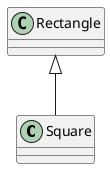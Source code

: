 @startuml Figure 10-1
class Square
class Rectangle
Square -u-|> Rectangle
@enduml

@startuml Figure 10-2
interface Set <<interface>> {
    + add()
    + delete()
    + isMember()
}

class BoundedSet
class UnboundedSet

class 3rdBoundedSet
class 3rdUnboundedSet

BoundedSet -u-|> Set
UnboundedSet -u-|> Set

BoundedSet -d-> 3rdBoundedSet
UnboundedSet -d-> 3rdUnboundedSet
@enduml

@startuml Figure 10-3
interface Set <<interface>> {
    + add()
    + delete()
    + isMember()
}

class PersistentSet
class 3rdPersistentSet
class PersistentObject

PersistentSet -u-|> Set
PersistentSet *-r-> 3rdPersistentSet
note on link
<<delegate>>
end note
3rdPersistentSet -u-> PersistentObject
@enduml

@startuml Figure 10-4
interface MemberContainer <<interface>> {
    + delete()
    + isMember()
}

interface Set <<interface>> {
    + add()
}

class PersistentSet {
    + add(PersistentObject)
}
class 3rdPersistentSet
class PersistentObject

Set -r-|> MemberContainer
PersistentSet --u-|> MemberContainer
PersistentSet *-r-> 3rdPersistentSet
note on link
<<delegate>>
end note
3rdPersistentSet -u-> PersistentObject
@enduml